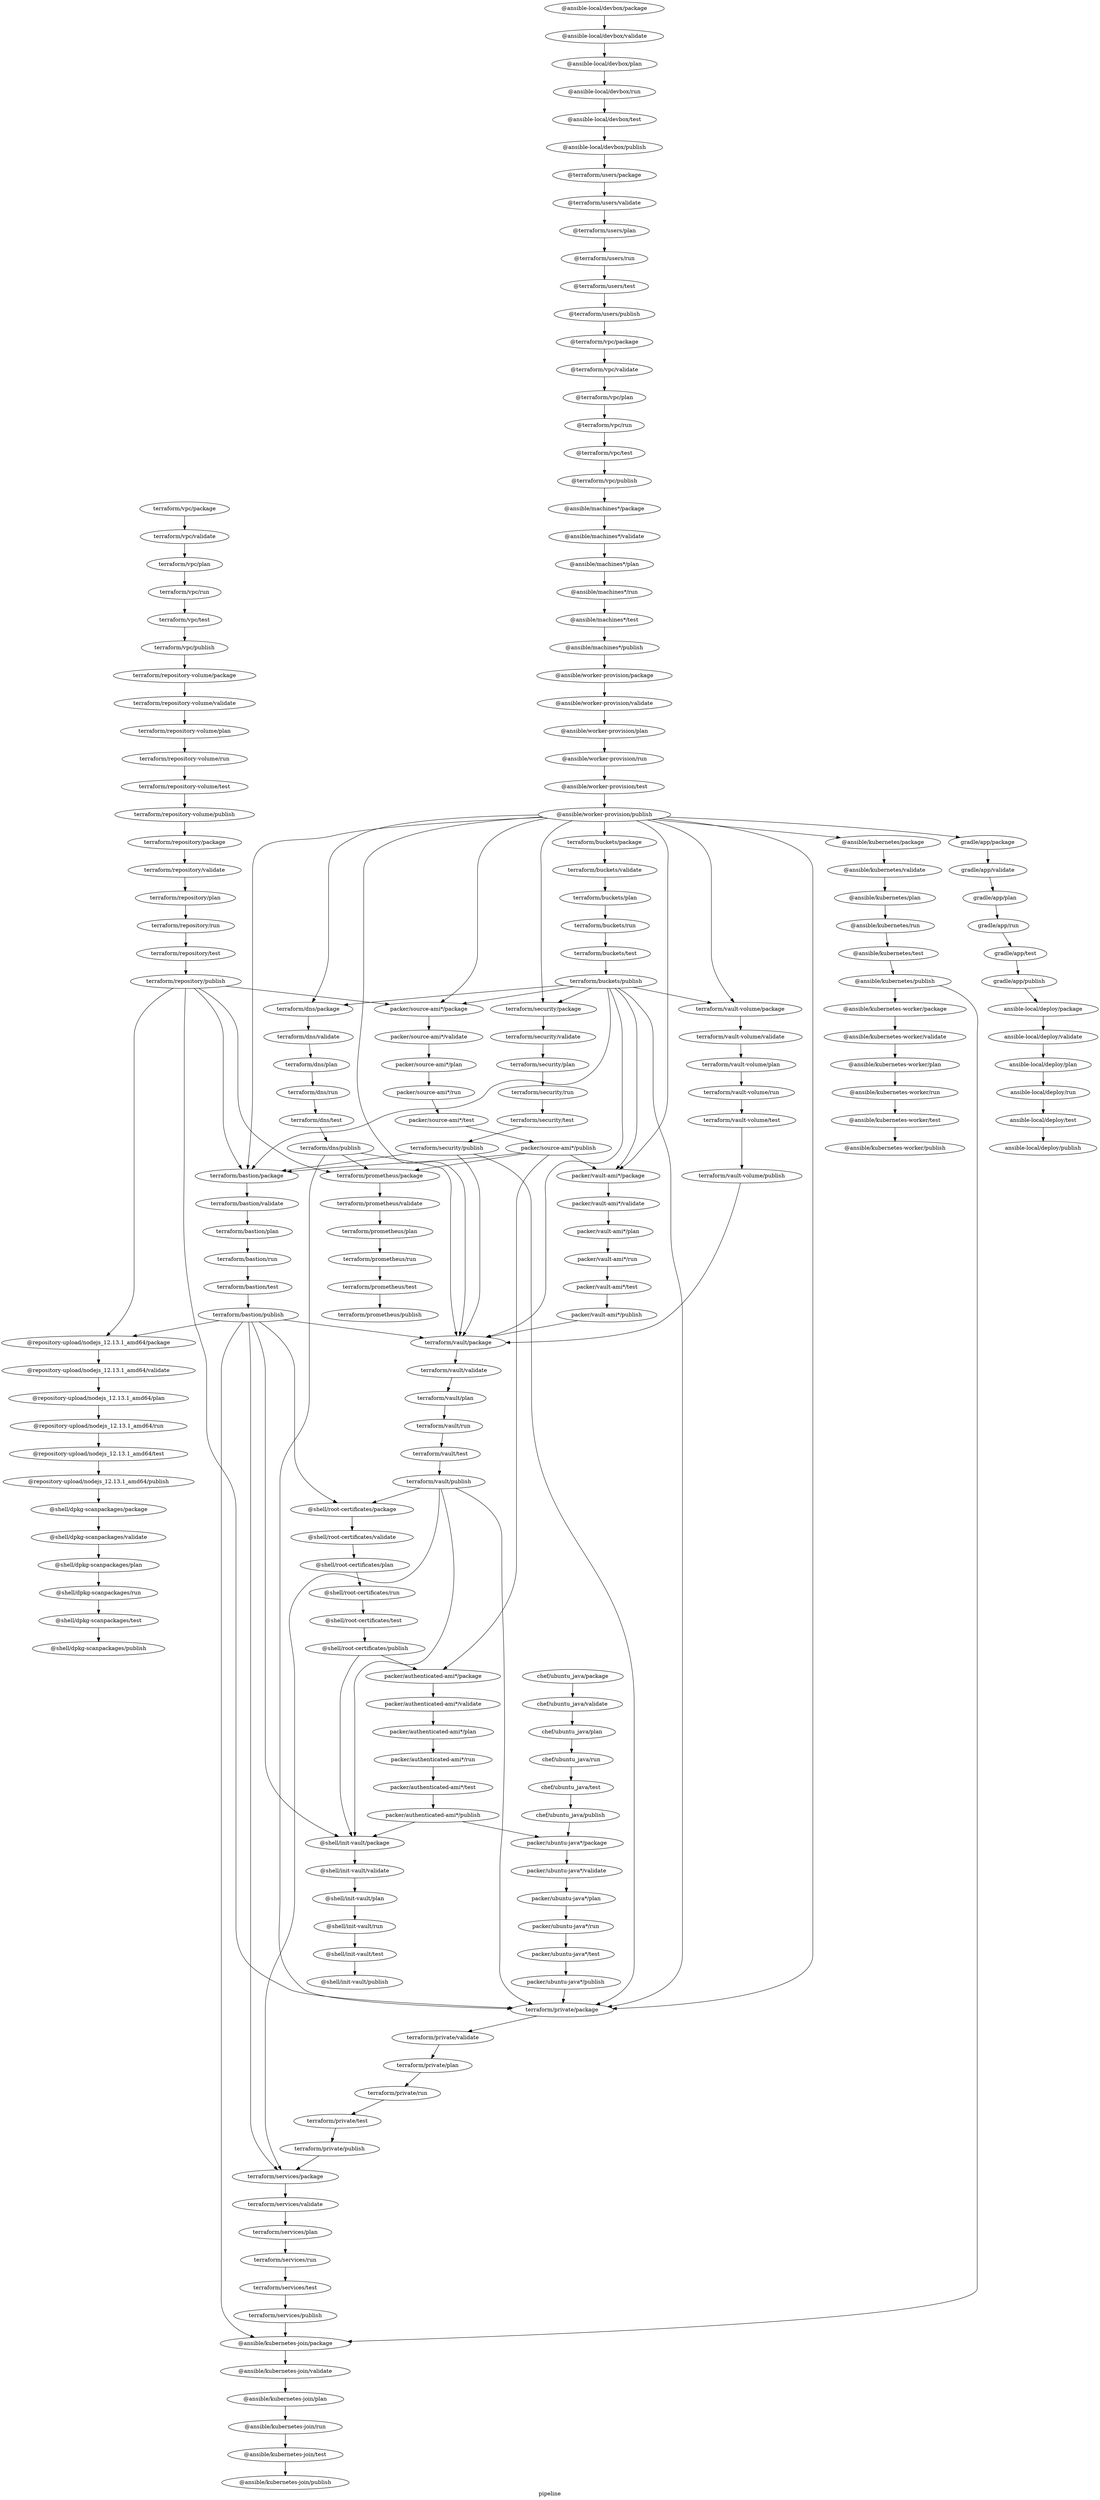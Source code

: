 digraph "G" {
label="pipeline";
rankdir=TB;
"packer/source-ami*/package";
"packer/source-ami*/validate";
"packer/source-ami*/plan";
"packer/source-ami*/run";
"packer/source-ami*/test";
"packer/source-ami*/publish";
"terraform/bastion/package";
"terraform/bastion/validate";
"terraform/bastion/plan";
"terraform/bastion/run";
"terraform/bastion/test";
"terraform/bastion/publish";
"packer/vault-ami*/package";
"packer/vault-ami*/validate";
"packer/vault-ami*/plan";
"packer/vault-ami*/run";
"packer/vault-ami*/test";
"packer/vault-ami*/publish";
"@repository-upload/nodejs_12.13.1_amd64/package";
"@repository-upload/nodejs_12.13.1_amd64/validate";
"@repository-upload/nodejs_12.13.1_amd64/plan";
"@repository-upload/nodejs_12.13.1_amd64/run";
"@repository-upload/nodejs_12.13.1_amd64/test";
"@repository-upload/nodejs_12.13.1_amd64/publish";
"terraform/repository/package";
"terraform/repository/validate";
"terraform/repository/plan";
"terraform/repository/run";
"terraform/repository/test";
"terraform/repository/publish";
"@shell/dpkg-scanpackages/package";
"@shell/dpkg-scanpackages/validate";
"@shell/dpkg-scanpackages/plan";
"@shell/dpkg-scanpackages/run";
"@shell/dpkg-scanpackages/test";
"@shell/dpkg-scanpackages/publish";
"@ansible/kubernetes-join/package";
"@ansible/kubernetes-join/validate";
"@ansible/kubernetes-join/plan";
"@ansible/kubernetes-join/run";
"@ansible/kubernetes-join/test";
"@ansible/kubernetes-join/publish";
"terraform/services/package";
"terraform/services/validate";
"terraform/services/plan";
"terraform/services/run";
"terraform/services/test";
"terraform/services/publish";
"@ansible/kubernetes/package";
"@ansible/kubernetes/validate";
"@ansible/kubernetes/plan";
"@ansible/kubernetes/run";
"@ansible/kubernetes/test";
"@ansible/kubernetes/publish";
"terraform/vpc/package";
"terraform/vpc/validate";
"terraform/vpc/plan";
"terraform/vpc/run";
"terraform/vpc/test";
"terraform/vpc/publish";
"terraform/repository-volume/package";
"terraform/repository-volume/validate";
"terraform/repository-volume/plan";
"terraform/repository-volume/run";
"terraform/repository-volume/test";
"terraform/repository-volume/publish";
"terraform/private/package";
"terraform/private/validate";
"terraform/private/plan";
"terraform/private/run";
"terraform/private/test";
"terraform/private/publish";
"terraform/prometheus/package";
"terraform/prometheus/validate";
"terraform/prometheus/plan";
"terraform/prometheus/run";
"terraform/prometheus/test";
"terraform/prometheus/publish";
"gradle/app/package";
"gradle/app/validate";
"gradle/app/plan";
"gradle/app/run";
"gradle/app/test";
"gradle/app/publish";
"ansible-local/deploy/package";
"ansible-local/deploy/validate";
"ansible-local/deploy/plan";
"ansible-local/deploy/run";
"ansible-local/deploy/test";
"ansible-local/deploy/publish";
"@ansible/kubernetes-worker/package";
"@ansible/kubernetes-worker/validate";
"@ansible/kubernetes-worker/plan";
"@ansible/kubernetes-worker/run";
"@ansible/kubernetes-worker/test";
"@ansible/kubernetes-worker/publish";
"@ansible/worker-provision/package";
"@ansible/worker-provision/validate";
"@ansible/worker-provision/plan";
"@ansible/worker-provision/run";
"@ansible/worker-provision/test";
"@ansible/worker-provision/publish";
"terraform/buckets/package";
"terraform/buckets/validate";
"terraform/buckets/plan";
"terraform/buckets/run";
"terraform/buckets/test";
"terraform/buckets/publish";
"terraform/vault/package";
"terraform/vault/validate";
"terraform/vault/plan";
"terraform/vault/run";
"terraform/vault/test";
"terraform/vault/publish";
"terraform/dns/package";
"terraform/dns/validate";
"terraform/dns/plan";
"terraform/dns/run";
"terraform/dns/test";
"terraform/dns/publish";
"terraform/vault-volume/package";
"terraform/vault-volume/validate";
"terraform/vault-volume/plan";
"terraform/vault-volume/run";
"terraform/vault-volume/test";
"terraform/vault-volume/publish";
"terraform/security/package";
"terraform/security/validate";
"terraform/security/plan";
"terraform/security/run";
"terraform/security/test";
"terraform/security/publish";
"@terraform/vpc/package";
"@terraform/vpc/validate";
"@terraform/vpc/plan";
"@terraform/vpc/run";
"@terraform/vpc/test";
"@terraform/vpc/publish";
"@ansible/machines*/package";
"@ansible/machines*/validate";
"@ansible/machines*/plan";
"@ansible/machines*/run";
"@ansible/machines*/test";
"@ansible/machines*/publish";
"chef/ubuntu_java/package";
"chef/ubuntu_java/validate";
"chef/ubuntu_java/plan";
"chef/ubuntu_java/run";
"chef/ubuntu_java/test";
"chef/ubuntu_java/publish";
"packer/ubuntu-java*/package";
"packer/ubuntu-java*/validate";
"packer/ubuntu-java*/plan";
"packer/ubuntu-java*/run";
"packer/ubuntu-java*/test";
"packer/ubuntu-java*/publish";
"@ansible-local/devbox/package";
"@ansible-local/devbox/validate";
"@ansible-local/devbox/plan";
"@ansible-local/devbox/run";
"@ansible-local/devbox/test";
"@ansible-local/devbox/publish";
"@terraform/users/package";
"@terraform/users/validate";
"@terraform/users/plan";
"@terraform/users/run";
"@terraform/users/test";
"@terraform/users/publish";
"@shell/root-certificates/package";
"@shell/root-certificates/validate";
"@shell/root-certificates/plan";
"@shell/root-certificates/run";
"@shell/root-certificates/test";
"@shell/root-certificates/publish";
"@shell/init-vault/package";
"@shell/init-vault/validate";
"@shell/init-vault/plan";
"@shell/init-vault/run";
"@shell/init-vault/test";
"@shell/init-vault/publish";
"packer/authenticated-ami*/package";
"packer/authenticated-ami*/validate";
"packer/authenticated-ami*/plan";
"packer/authenticated-ami*/run";
"packer/authenticated-ami*/test";
"packer/authenticated-ami*/publish";
"packer/source-ami*/package" -> "packer/source-ami*/validate"  [key=0];
"packer/source-ami*/validate" -> "packer/source-ami*/plan"  [key=0];
"packer/source-ami*/plan" -> "packer/source-ami*/run"  [key=0];
"packer/source-ami*/run" -> "packer/source-ami*/test"  [key=0];
"packer/source-ami*/test" -> "packer/source-ami*/publish"  [key=0];
"packer/source-ami*/publish" -> "terraform/bastion/package"  [key=0];
"packer/source-ami*/publish" -> "packer/vault-ami*/package"  [key=0];
"packer/source-ami*/publish" -> "terraform/prometheus/package"  [key=0];
"packer/source-ami*/publish" -> "packer/authenticated-ami*/package"  [key=0];
"terraform/bastion/package" -> "terraform/bastion/validate"  [key=0];
"terraform/bastion/validate" -> "terraform/bastion/plan"  [key=0];
"terraform/bastion/plan" -> "terraform/bastion/run"  [key=0];
"terraform/bastion/run" -> "terraform/bastion/test"  [key=0];
"terraform/bastion/test" -> "terraform/bastion/publish"  [key=0];
"terraform/bastion/publish" -> "@repository-upload/nodejs_12.13.1_amd64/package"  [key=0];
"terraform/bastion/publish" -> "@ansible/kubernetes-join/package"  [key=0];
"terraform/bastion/publish" -> "terraform/services/package"  [key=0];
"terraform/bastion/publish" -> "terraform/vault/package"  [key=0];
"terraform/bastion/publish" -> "@shell/root-certificates/package"  [key=0];
"terraform/bastion/publish" -> "@shell/init-vault/package"  [key=0];
"packer/vault-ami*/package" -> "packer/vault-ami*/validate"  [key=0];
"packer/vault-ami*/validate" -> "packer/vault-ami*/plan"  [key=0];
"packer/vault-ami*/plan" -> "packer/vault-ami*/run"  [key=0];
"packer/vault-ami*/run" -> "packer/vault-ami*/test"  [key=0];
"packer/vault-ami*/test" -> "packer/vault-ami*/publish"  [key=0];
"packer/vault-ami*/publish" -> "terraform/vault/package"  [key=0];
"@repository-upload/nodejs_12.13.1_amd64/package" -> "@repository-upload/nodejs_12.13.1_amd64/validate"  [key=0];
"@repository-upload/nodejs_12.13.1_amd64/validate" -> "@repository-upload/nodejs_12.13.1_amd64/plan"  [key=0];
"@repository-upload/nodejs_12.13.1_amd64/plan" -> "@repository-upload/nodejs_12.13.1_amd64/run"  [key=0];
"@repository-upload/nodejs_12.13.1_amd64/run" -> "@repository-upload/nodejs_12.13.1_amd64/test"  [key=0];
"@repository-upload/nodejs_12.13.1_amd64/test" -> "@repository-upload/nodejs_12.13.1_amd64/publish"  [key=0];
"@repository-upload/nodejs_12.13.1_amd64/publish" -> "@shell/dpkg-scanpackages/package"  [key=0];
"terraform/repository/package" -> "terraform/repository/validate"  [key=0];
"terraform/repository/validate" -> "terraform/repository/plan"  [key=0];
"terraform/repository/plan" -> "terraform/repository/run"  [key=0];
"terraform/repository/run" -> "terraform/repository/test"  [key=0];
"terraform/repository/test" -> "terraform/repository/publish"  [key=0];
"terraform/repository/publish" -> "packer/source-ami*/package"  [key=0];
"terraform/repository/publish" -> "terraform/bastion/package"  [key=0];
"terraform/repository/publish" -> "@repository-upload/nodejs_12.13.1_amd64/package"  [key=0];
"terraform/repository/publish" -> "terraform/private/package"  [key=0];
"terraform/repository/publish" -> "terraform/prometheus/package"  [key=0];
"@shell/dpkg-scanpackages/package" -> "@shell/dpkg-scanpackages/validate"  [key=0];
"@shell/dpkg-scanpackages/validate" -> "@shell/dpkg-scanpackages/plan"  [key=0];
"@shell/dpkg-scanpackages/plan" -> "@shell/dpkg-scanpackages/run"  [key=0];
"@shell/dpkg-scanpackages/run" -> "@shell/dpkg-scanpackages/test"  [key=0];
"@shell/dpkg-scanpackages/test" -> "@shell/dpkg-scanpackages/publish"  [key=0];
"@ansible/kubernetes-join/package" -> "@ansible/kubernetes-join/validate"  [key=0];
"@ansible/kubernetes-join/validate" -> "@ansible/kubernetes-join/plan"  [key=0];
"@ansible/kubernetes-join/plan" -> "@ansible/kubernetes-join/run"  [key=0];
"@ansible/kubernetes-join/run" -> "@ansible/kubernetes-join/test"  [key=0];
"@ansible/kubernetes-join/test" -> "@ansible/kubernetes-join/publish"  [key=0];
"terraform/services/package" -> "terraform/services/validate"  [key=0];
"terraform/services/validate" -> "terraform/services/plan"  [key=0];
"terraform/services/plan" -> "terraform/services/run"  [key=0];
"terraform/services/run" -> "terraform/services/test"  [key=0];
"terraform/services/test" -> "terraform/services/publish"  [key=0];
"terraform/services/publish" -> "@ansible/kubernetes-join/package"  [key=0];
"@ansible/kubernetes/package" -> "@ansible/kubernetes/validate"  [key=0];
"@ansible/kubernetes/validate" -> "@ansible/kubernetes/plan"  [key=0];
"@ansible/kubernetes/plan" -> "@ansible/kubernetes/run"  [key=0];
"@ansible/kubernetes/run" -> "@ansible/kubernetes/test"  [key=0];
"@ansible/kubernetes/test" -> "@ansible/kubernetes/publish"  [key=0];
"@ansible/kubernetes/publish" -> "@ansible/kubernetes-join/package"  [key=0];
"@ansible/kubernetes/publish" -> "@ansible/kubernetes-worker/package"  [key=0];
"terraform/vpc/package" -> "terraform/vpc/validate"  [key=0];
"terraform/vpc/validate" -> "terraform/vpc/plan"  [key=0];
"terraform/vpc/plan" -> "terraform/vpc/run"  [key=0];
"terraform/vpc/run" -> "terraform/vpc/test"  [key=0];
"terraform/vpc/test" -> "terraform/vpc/publish"  [key=0];
"terraform/vpc/publish" -> "terraform/repository-volume/package"  [key=0];
"terraform/repository-volume/package" -> "terraform/repository-volume/validate"  [key=0];
"terraform/repository-volume/validate" -> "terraform/repository-volume/plan"  [key=0];
"terraform/repository-volume/plan" -> "terraform/repository-volume/run"  [key=0];
"terraform/repository-volume/run" -> "terraform/repository-volume/test"  [key=0];
"terraform/repository-volume/test" -> "terraform/repository-volume/publish"  [key=0];
"terraform/repository-volume/publish" -> "terraform/repository/package"  [key=0];
"terraform/private/package" -> "terraform/private/validate"  [key=0];
"terraform/private/validate" -> "terraform/private/plan"  [key=0];
"terraform/private/plan" -> "terraform/private/run"  [key=0];
"terraform/private/run" -> "terraform/private/test"  [key=0];
"terraform/private/test" -> "terraform/private/publish"  [key=0];
"terraform/private/publish" -> "terraform/services/package"  [key=0];
"terraform/prometheus/package" -> "terraform/prometheus/validate"  [key=0];
"terraform/prometheus/validate" -> "terraform/prometheus/plan"  [key=0];
"terraform/prometheus/plan" -> "terraform/prometheus/run"  [key=0];
"terraform/prometheus/run" -> "terraform/prometheus/test"  [key=0];
"terraform/prometheus/test" -> "terraform/prometheus/publish"  [key=0];
"gradle/app/package" -> "gradle/app/validate"  [key=0];
"gradle/app/validate" -> "gradle/app/plan"  [key=0];
"gradle/app/plan" -> "gradle/app/run"  [key=0];
"gradle/app/run" -> "gradle/app/test"  [key=0];
"gradle/app/test" -> "gradle/app/publish"  [key=0];
"gradle/app/publish" -> "ansible-local/deploy/package"  [key=0];
"ansible-local/deploy/package" -> "ansible-local/deploy/validate"  [key=0];
"ansible-local/deploy/validate" -> "ansible-local/deploy/plan"  [key=0];
"ansible-local/deploy/plan" -> "ansible-local/deploy/run"  [key=0];
"ansible-local/deploy/run" -> "ansible-local/deploy/test"  [key=0];
"ansible-local/deploy/test" -> "ansible-local/deploy/publish"  [key=0];
"@ansible/kubernetes-worker/package" -> "@ansible/kubernetes-worker/validate"  [key=0];
"@ansible/kubernetes-worker/validate" -> "@ansible/kubernetes-worker/plan"  [key=0];
"@ansible/kubernetes-worker/plan" -> "@ansible/kubernetes-worker/run"  [key=0];
"@ansible/kubernetes-worker/run" -> "@ansible/kubernetes-worker/test"  [key=0];
"@ansible/kubernetes-worker/test" -> "@ansible/kubernetes-worker/publish"  [key=0];
"@ansible/worker-provision/package" -> "@ansible/worker-provision/validate"  [key=0];
"@ansible/worker-provision/validate" -> "@ansible/worker-provision/plan"  [key=0];
"@ansible/worker-provision/plan" -> "@ansible/worker-provision/run"  [key=0];
"@ansible/worker-provision/run" -> "@ansible/worker-provision/test"  [key=0];
"@ansible/worker-provision/test" -> "@ansible/worker-provision/publish"  [key=0];
"@ansible/worker-provision/publish" -> "packer/source-ami*/package"  [key=0];
"@ansible/worker-provision/publish" -> "terraform/bastion/package"  [key=0];
"@ansible/worker-provision/publish" -> "packer/vault-ami*/package"  [key=0];
"@ansible/worker-provision/publish" -> "@ansible/kubernetes/package"  [key=0];
"@ansible/worker-provision/publish" -> "terraform/private/package"  [key=0];
"@ansible/worker-provision/publish" -> "gradle/app/package"  [key=0];
"@ansible/worker-provision/publish" -> "terraform/buckets/package"  [key=0];
"@ansible/worker-provision/publish" -> "terraform/vault/package"  [key=0];
"@ansible/worker-provision/publish" -> "terraform/dns/package"  [key=0];
"@ansible/worker-provision/publish" -> "terraform/vault-volume/package"  [key=0];
"@ansible/worker-provision/publish" -> "terraform/security/package"  [key=0];
"terraform/buckets/package" -> "terraform/buckets/validate"  [key=0];
"terraform/buckets/validate" -> "terraform/buckets/plan"  [key=0];
"terraform/buckets/plan" -> "terraform/buckets/run"  [key=0];
"terraform/buckets/run" -> "terraform/buckets/test"  [key=0];
"terraform/buckets/test" -> "terraform/buckets/publish"  [key=0];
"terraform/buckets/publish" -> "packer/source-ami*/package"  [key=0];
"terraform/buckets/publish" -> "terraform/bastion/package"  [key=0];
"terraform/buckets/publish" -> "packer/vault-ami*/package"  [key=0];
"terraform/buckets/publish" -> "terraform/private/package"  [key=0];
"terraform/buckets/publish" -> "terraform/vault/package"  [key=0];
"terraform/buckets/publish" -> "terraform/dns/package"  [key=0];
"terraform/buckets/publish" -> "terraform/vault-volume/package"  [key=0];
"terraform/buckets/publish" -> "terraform/security/package"  [key=0];
"terraform/vault/package" -> "terraform/vault/validate"  [key=0];
"terraform/vault/validate" -> "terraform/vault/plan"  [key=0];
"terraform/vault/plan" -> "terraform/vault/run"  [key=0];
"terraform/vault/run" -> "terraform/vault/test"  [key=0];
"terraform/vault/test" -> "terraform/vault/publish"  [key=0];
"terraform/vault/publish" -> "terraform/services/package"  [key=0];
"terraform/vault/publish" -> "terraform/private/package"  [key=0];
"terraform/vault/publish" -> "@shell/root-certificates/package"  [key=0];
"terraform/vault/publish" -> "@shell/init-vault/package"  [key=0];
"terraform/dns/package" -> "terraform/dns/validate"  [key=0];
"terraform/dns/validate" -> "terraform/dns/plan"  [key=0];
"terraform/dns/plan" -> "terraform/dns/run"  [key=0];
"terraform/dns/run" -> "terraform/dns/test"  [key=0];
"terraform/dns/test" -> "terraform/dns/publish"  [key=0];
"terraform/dns/publish" -> "terraform/private/package"  [key=0];
"terraform/dns/publish" -> "terraform/prometheus/package"  [key=0];
"terraform/dns/publish" -> "terraform/vault/package"  [key=0];
"terraform/vault-volume/package" -> "terraform/vault-volume/validate"  [key=0];
"terraform/vault-volume/validate" -> "terraform/vault-volume/plan"  [key=0];
"terraform/vault-volume/plan" -> "terraform/vault-volume/run"  [key=0];
"terraform/vault-volume/run" -> "terraform/vault-volume/test"  [key=0];
"terraform/vault-volume/test" -> "terraform/vault-volume/publish"  [key=0];
"terraform/vault-volume/publish" -> "terraform/vault/package"  [key=0];
"terraform/security/package" -> "terraform/security/validate"  [key=0];
"terraform/security/validate" -> "terraform/security/plan"  [key=0];
"terraform/security/plan" -> "terraform/security/run"  [key=0];
"terraform/security/run" -> "terraform/security/test"  [key=0];
"terraform/security/test" -> "terraform/security/publish"  [key=0];
"terraform/security/publish" -> "terraform/bastion/package"  [key=0];
"terraform/security/publish" -> "terraform/private/package"  [key=0];
"terraform/security/publish" -> "terraform/vault/package"  [key=0];
"@terraform/vpc/package" -> "@terraform/vpc/validate"  [key=0];
"@terraform/vpc/validate" -> "@terraform/vpc/plan"  [key=0];
"@terraform/vpc/plan" -> "@terraform/vpc/run"  [key=0];
"@terraform/vpc/run" -> "@terraform/vpc/test"  [key=0];
"@terraform/vpc/test" -> "@terraform/vpc/publish"  [key=0];
"@terraform/vpc/publish" -> "@ansible/machines*/package"  [key=0];
"@ansible/machines*/package" -> "@ansible/machines*/validate"  [key=0];
"@ansible/machines*/validate" -> "@ansible/machines*/plan"  [key=0];
"@ansible/machines*/plan" -> "@ansible/machines*/run"  [key=0];
"@ansible/machines*/run" -> "@ansible/machines*/test"  [key=0];
"@ansible/machines*/test" -> "@ansible/machines*/publish"  [key=0];
"@ansible/machines*/publish" -> "@ansible/worker-provision/package"  [key=0];
"chef/ubuntu_java/package" -> "chef/ubuntu_java/validate"  [key=0];
"chef/ubuntu_java/validate" -> "chef/ubuntu_java/plan"  [key=0];
"chef/ubuntu_java/plan" -> "chef/ubuntu_java/run"  [key=0];
"chef/ubuntu_java/run" -> "chef/ubuntu_java/test"  [key=0];
"chef/ubuntu_java/test" -> "chef/ubuntu_java/publish"  [key=0];
"chef/ubuntu_java/publish" -> "packer/ubuntu-java*/package"  [key=0];
"packer/ubuntu-java*/package" -> "packer/ubuntu-java*/validate"  [key=0];
"packer/ubuntu-java*/validate" -> "packer/ubuntu-java*/plan"  [key=0];
"packer/ubuntu-java*/plan" -> "packer/ubuntu-java*/run"  [key=0];
"packer/ubuntu-java*/run" -> "packer/ubuntu-java*/test"  [key=0];
"packer/ubuntu-java*/test" -> "packer/ubuntu-java*/publish"  [key=0];
"packer/ubuntu-java*/publish" -> "terraform/private/package"  [key=0];
"@ansible-local/devbox/package" -> "@ansible-local/devbox/validate"  [key=0];
"@ansible-local/devbox/validate" -> "@ansible-local/devbox/plan"  [key=0];
"@ansible-local/devbox/plan" -> "@ansible-local/devbox/run"  [key=0];
"@ansible-local/devbox/run" -> "@ansible-local/devbox/test"  [key=0];
"@ansible-local/devbox/test" -> "@ansible-local/devbox/publish"  [key=0];
"@ansible-local/devbox/publish" -> "@terraform/users/package"  [key=0];
"@terraform/users/package" -> "@terraform/users/validate"  [key=0];
"@terraform/users/validate" -> "@terraform/users/plan"  [key=0];
"@terraform/users/plan" -> "@terraform/users/run"  [key=0];
"@terraform/users/run" -> "@terraform/users/test"  [key=0];
"@terraform/users/test" -> "@terraform/users/publish"  [key=0];
"@terraform/users/publish" -> "@terraform/vpc/package"  [key=0];
"@shell/root-certificates/package" -> "@shell/root-certificates/validate"  [key=0];
"@shell/root-certificates/validate" -> "@shell/root-certificates/plan"  [key=0];
"@shell/root-certificates/plan" -> "@shell/root-certificates/run"  [key=0];
"@shell/root-certificates/run" -> "@shell/root-certificates/test"  [key=0];
"@shell/root-certificates/test" -> "@shell/root-certificates/publish"  [key=0];
"@shell/root-certificates/publish" -> "@shell/init-vault/package"  [key=0];
"@shell/root-certificates/publish" -> "packer/authenticated-ami*/package"  [key=0];
"@shell/init-vault/package" -> "@shell/init-vault/validate"  [key=0];
"@shell/init-vault/validate" -> "@shell/init-vault/plan"  [key=0];
"@shell/init-vault/plan" -> "@shell/init-vault/run"  [key=0];
"@shell/init-vault/run" -> "@shell/init-vault/test"  [key=0];
"@shell/init-vault/test" -> "@shell/init-vault/publish"  [key=0];
"packer/authenticated-ami*/package" -> "packer/authenticated-ami*/validate"  [key=0];
"packer/authenticated-ami*/validate" -> "packer/authenticated-ami*/plan"  [key=0];
"packer/authenticated-ami*/plan" -> "packer/authenticated-ami*/run"  [key=0];
"packer/authenticated-ami*/run" -> "packer/authenticated-ami*/test"  [key=0];
"packer/authenticated-ami*/test" -> "packer/authenticated-ami*/publish"  [key=0];
"packer/authenticated-ami*/publish" -> "packer/ubuntu-java*/package"  [key=0];
"packer/authenticated-ami*/publish" -> "@shell/init-vault/package"  [key=0];
}
